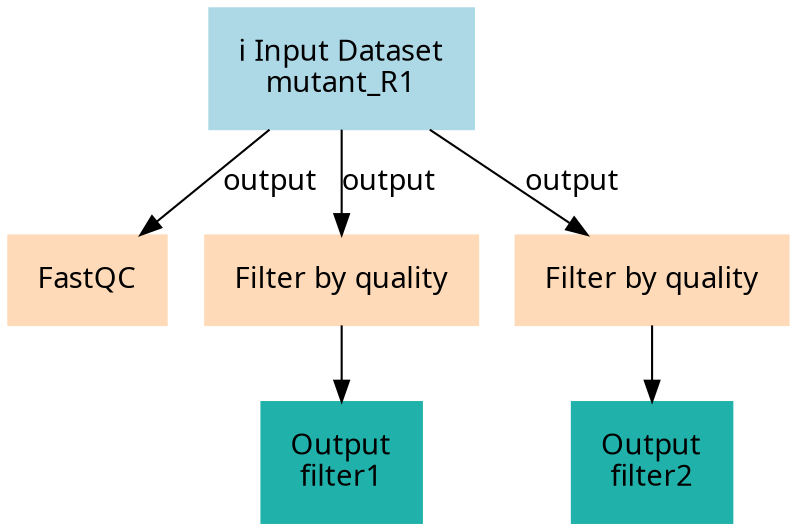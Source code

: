 digraph main {
  node [fontname="Atkinson Hyperlegible", shape=box, color=white,style=filled,color=peachpuff,margin="0.2,0.2"];
  edge [fontname="Atkinson Hyperlegible"];
  0[color=lightblue,label="ℹ️ Input Dataset\nmutant_R1"]
  1[label="FastQC"]
  0 -> 1 [label="output"]
  2[label="Filter by quality"]
  0 -> 2 [label="output"]
  k235fba0ddb9b4565a8f88b318b1eb79b[color=lightseagreen,label="Output\nfilter1"]
  2 -> k235fba0ddb9b4565a8f88b318b1eb79b
  3[label="Filter by quality"]
  0 -> 3 [label="output"]
  k740d7019b9d5483ea67eea54e2e07f2b[color=lightseagreen,label="Output\nfilter2"]
  3 -> k740d7019b9d5483ea67eea54e2e07f2b
}